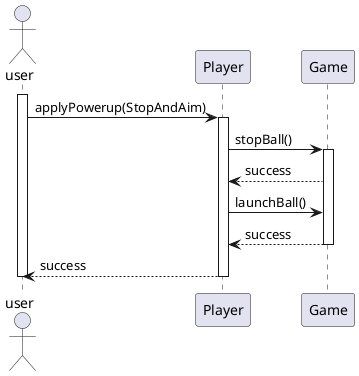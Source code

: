 @startuml
actor user
'expand paddle
participant Player as P
participant Game as G
'participant Paddle as pad

activate user
user -> P: applyPowerup(StopAndAim)
activate P
P -> G: stopBall()
activate G

G --> P: success
P -> G: launchBall()
G --> P: success
deactivate G
P --> user: success
deactivate P
        
deactivate user
@enduml
